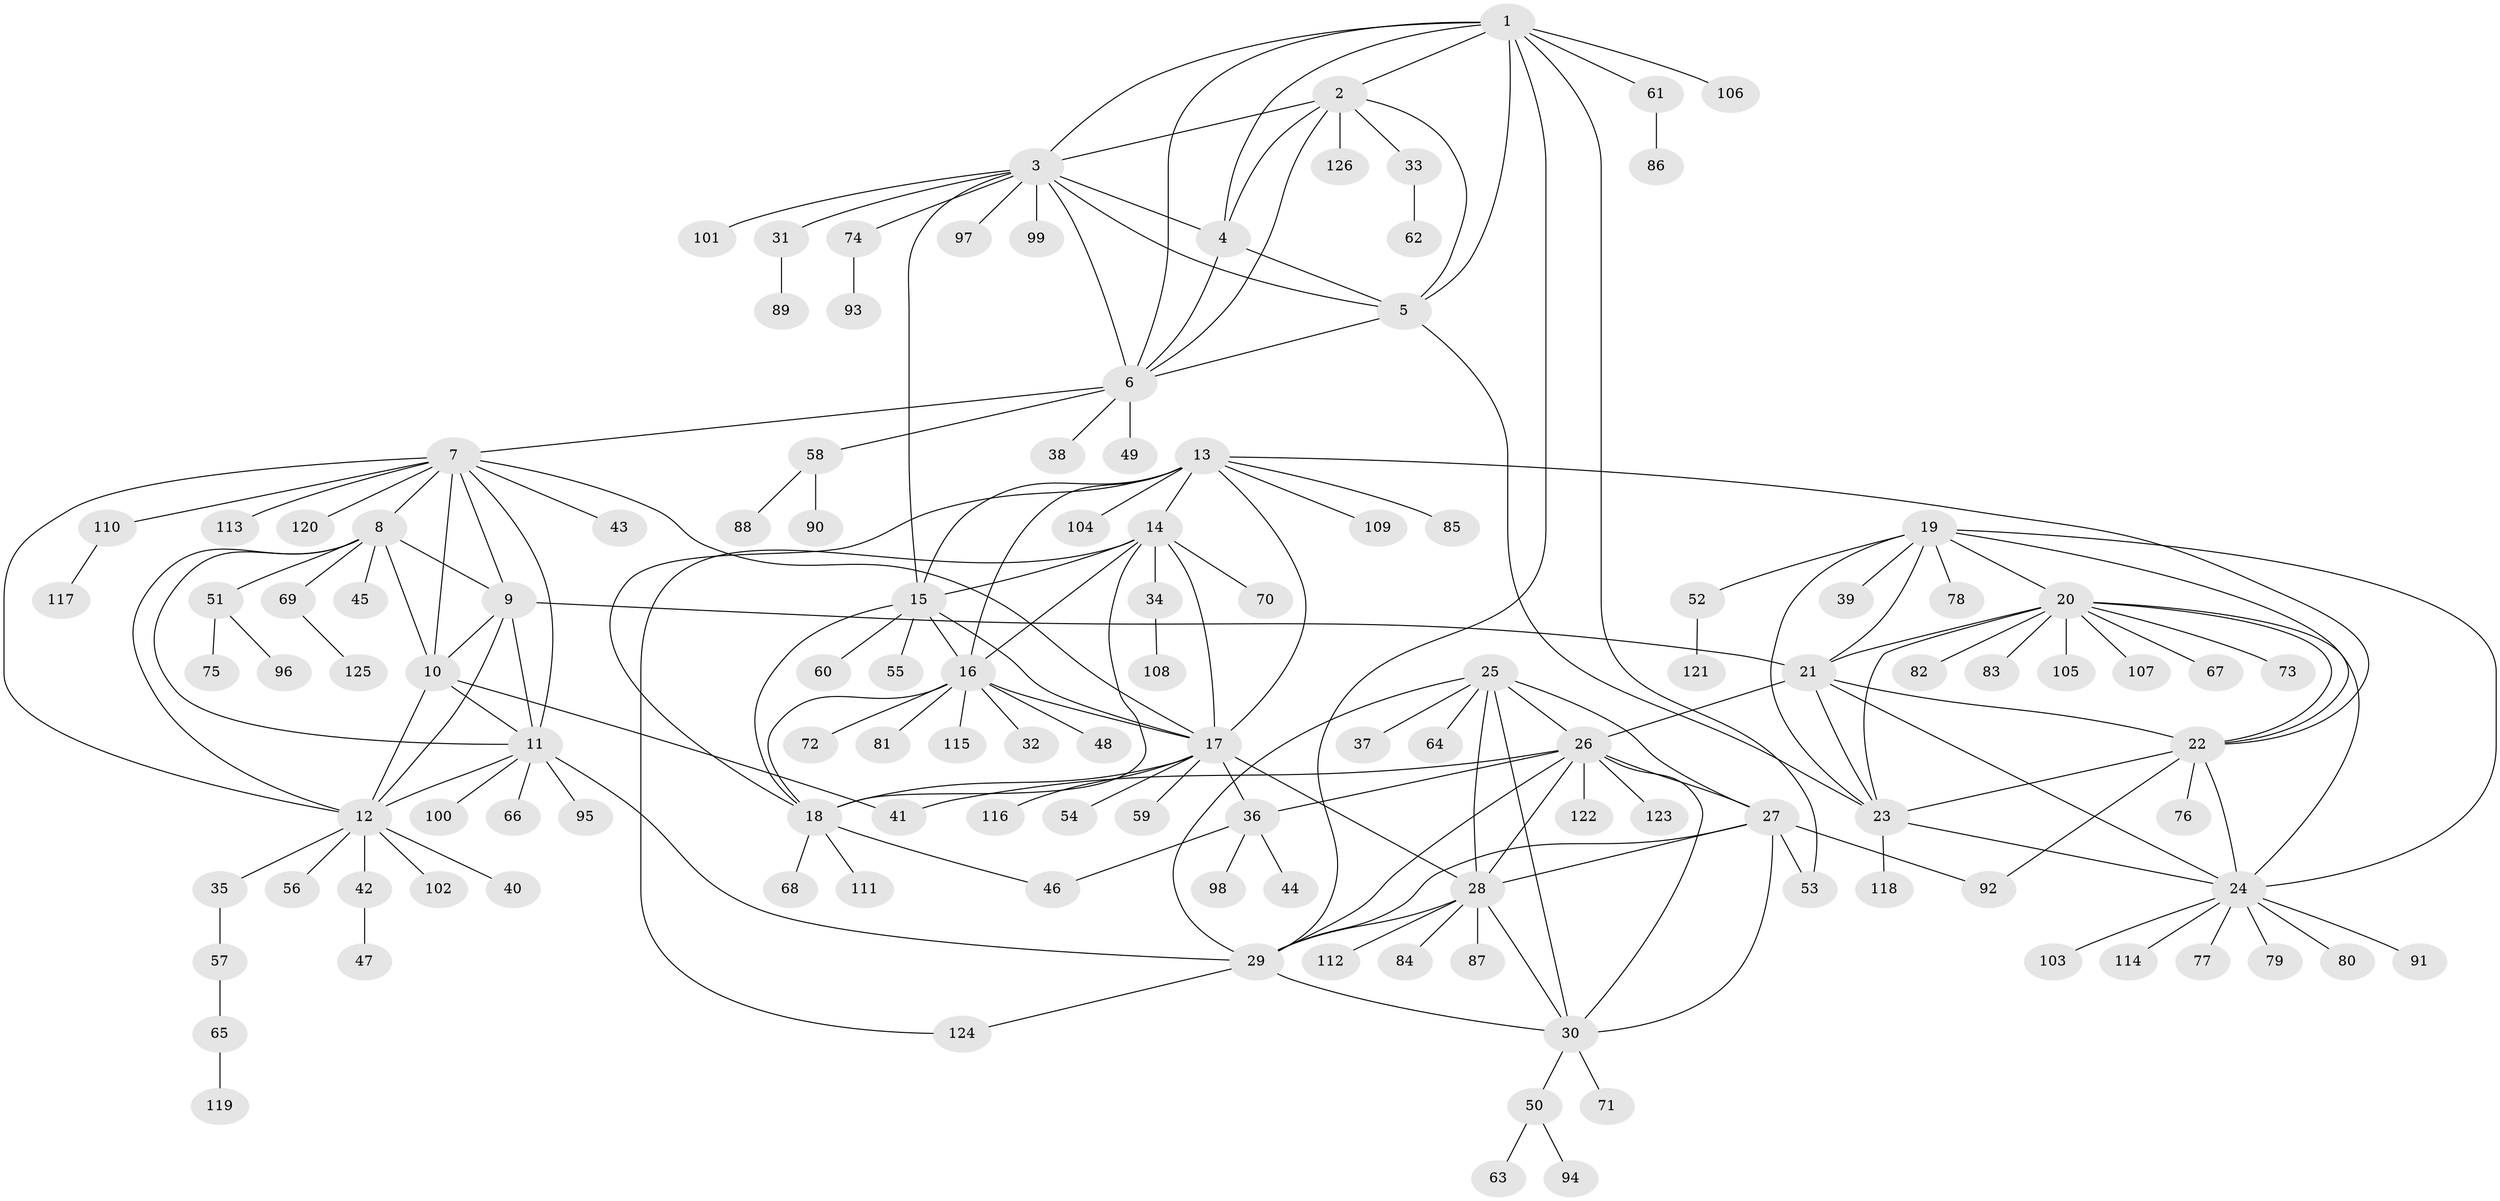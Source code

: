// Generated by graph-tools (version 1.1) at 2025/50/03/09/25 03:50:40]
// undirected, 126 vertices, 187 edges
graph export_dot {
graph [start="1"]
  node [color=gray90,style=filled];
  1;
  2;
  3;
  4;
  5;
  6;
  7;
  8;
  9;
  10;
  11;
  12;
  13;
  14;
  15;
  16;
  17;
  18;
  19;
  20;
  21;
  22;
  23;
  24;
  25;
  26;
  27;
  28;
  29;
  30;
  31;
  32;
  33;
  34;
  35;
  36;
  37;
  38;
  39;
  40;
  41;
  42;
  43;
  44;
  45;
  46;
  47;
  48;
  49;
  50;
  51;
  52;
  53;
  54;
  55;
  56;
  57;
  58;
  59;
  60;
  61;
  62;
  63;
  64;
  65;
  66;
  67;
  68;
  69;
  70;
  71;
  72;
  73;
  74;
  75;
  76;
  77;
  78;
  79;
  80;
  81;
  82;
  83;
  84;
  85;
  86;
  87;
  88;
  89;
  90;
  91;
  92;
  93;
  94;
  95;
  96;
  97;
  98;
  99;
  100;
  101;
  102;
  103;
  104;
  105;
  106;
  107;
  108;
  109;
  110;
  111;
  112;
  113;
  114;
  115;
  116;
  117;
  118;
  119;
  120;
  121;
  122;
  123;
  124;
  125;
  126;
  1 -- 2;
  1 -- 3;
  1 -- 4;
  1 -- 5;
  1 -- 6;
  1 -- 29;
  1 -- 53;
  1 -- 61;
  1 -- 106;
  2 -- 3;
  2 -- 4;
  2 -- 5;
  2 -- 6;
  2 -- 33;
  2 -- 126;
  3 -- 4;
  3 -- 5;
  3 -- 6;
  3 -- 15;
  3 -- 31;
  3 -- 74;
  3 -- 97;
  3 -- 99;
  3 -- 101;
  4 -- 5;
  4 -- 6;
  5 -- 6;
  5 -- 23;
  6 -- 7;
  6 -- 38;
  6 -- 49;
  6 -- 58;
  7 -- 8;
  7 -- 9;
  7 -- 10;
  7 -- 11;
  7 -- 12;
  7 -- 17;
  7 -- 43;
  7 -- 110;
  7 -- 113;
  7 -- 120;
  8 -- 9;
  8 -- 10;
  8 -- 11;
  8 -- 12;
  8 -- 45;
  8 -- 51;
  8 -- 69;
  9 -- 10;
  9 -- 11;
  9 -- 12;
  9 -- 21;
  10 -- 11;
  10 -- 12;
  10 -- 41;
  11 -- 12;
  11 -- 29;
  11 -- 66;
  11 -- 95;
  11 -- 100;
  12 -- 35;
  12 -- 40;
  12 -- 42;
  12 -- 56;
  12 -- 102;
  13 -- 14;
  13 -- 15;
  13 -- 16;
  13 -- 17;
  13 -- 18;
  13 -- 22;
  13 -- 85;
  13 -- 104;
  13 -- 109;
  14 -- 15;
  14 -- 16;
  14 -- 17;
  14 -- 18;
  14 -- 34;
  14 -- 70;
  14 -- 124;
  15 -- 16;
  15 -- 17;
  15 -- 18;
  15 -- 55;
  15 -- 60;
  16 -- 17;
  16 -- 18;
  16 -- 32;
  16 -- 48;
  16 -- 72;
  16 -- 81;
  16 -- 115;
  17 -- 18;
  17 -- 28;
  17 -- 36;
  17 -- 54;
  17 -- 59;
  17 -- 116;
  18 -- 46;
  18 -- 68;
  18 -- 111;
  19 -- 20;
  19 -- 21;
  19 -- 22;
  19 -- 23;
  19 -- 24;
  19 -- 39;
  19 -- 52;
  19 -- 78;
  20 -- 21;
  20 -- 22;
  20 -- 23;
  20 -- 24;
  20 -- 67;
  20 -- 73;
  20 -- 82;
  20 -- 83;
  20 -- 105;
  20 -- 107;
  21 -- 22;
  21 -- 23;
  21 -- 24;
  21 -- 26;
  22 -- 23;
  22 -- 24;
  22 -- 76;
  22 -- 92;
  23 -- 24;
  23 -- 118;
  24 -- 77;
  24 -- 79;
  24 -- 80;
  24 -- 91;
  24 -- 103;
  24 -- 114;
  25 -- 26;
  25 -- 27;
  25 -- 28;
  25 -- 29;
  25 -- 30;
  25 -- 37;
  25 -- 64;
  26 -- 27;
  26 -- 28;
  26 -- 29;
  26 -- 30;
  26 -- 36;
  26 -- 41;
  26 -- 122;
  26 -- 123;
  27 -- 28;
  27 -- 29;
  27 -- 30;
  27 -- 53;
  27 -- 92;
  28 -- 29;
  28 -- 30;
  28 -- 84;
  28 -- 87;
  28 -- 112;
  29 -- 30;
  29 -- 124;
  30 -- 50;
  30 -- 71;
  31 -- 89;
  33 -- 62;
  34 -- 108;
  35 -- 57;
  36 -- 44;
  36 -- 46;
  36 -- 98;
  42 -- 47;
  50 -- 63;
  50 -- 94;
  51 -- 75;
  51 -- 96;
  52 -- 121;
  57 -- 65;
  58 -- 88;
  58 -- 90;
  61 -- 86;
  65 -- 119;
  69 -- 125;
  74 -- 93;
  110 -- 117;
}
